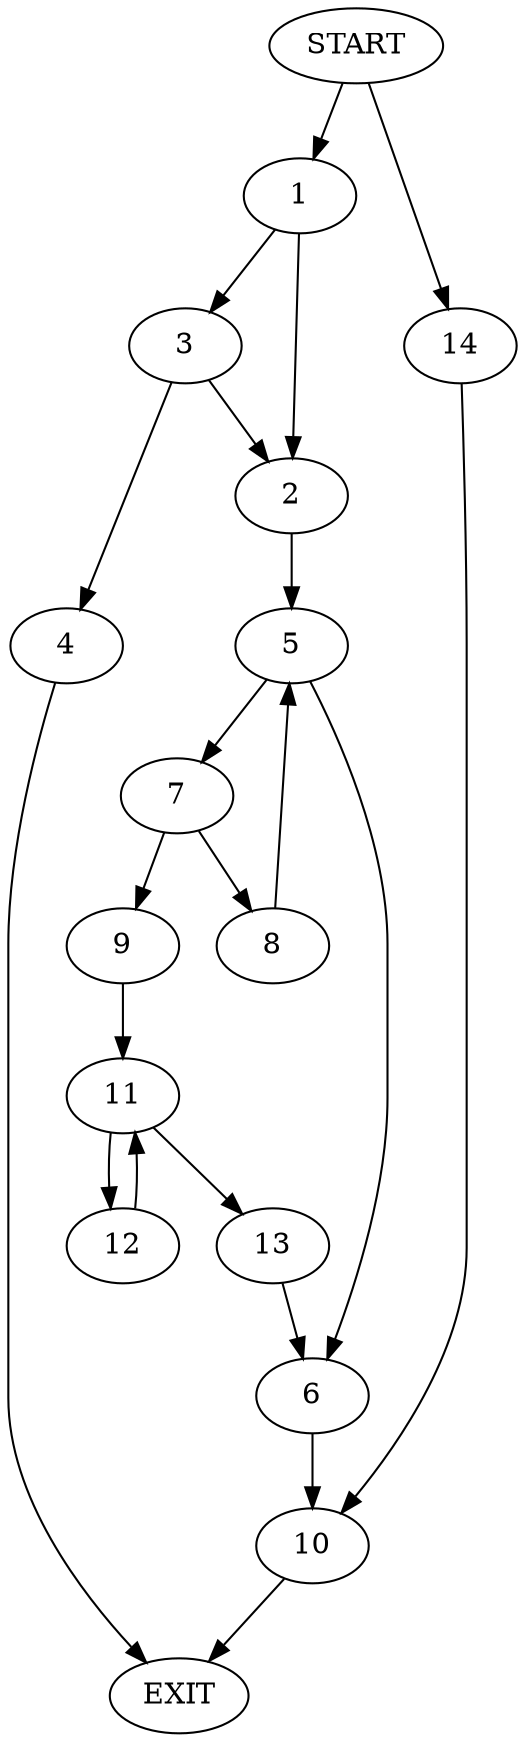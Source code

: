 digraph {
0 [label="START"]
15 [label="EXIT"]
0 -> 1
1 -> 2
1 -> 3
3 -> 4
3 -> 2
2 -> 5
4 -> 15
5 -> 6
5 -> 7
7 -> 8
7 -> 9
6 -> 10
8 -> 5
9 -> 11
11 -> 12
11 -> 13
12 -> 11
13 -> 6
10 -> 15
0 -> 14
14 -> 10
}
